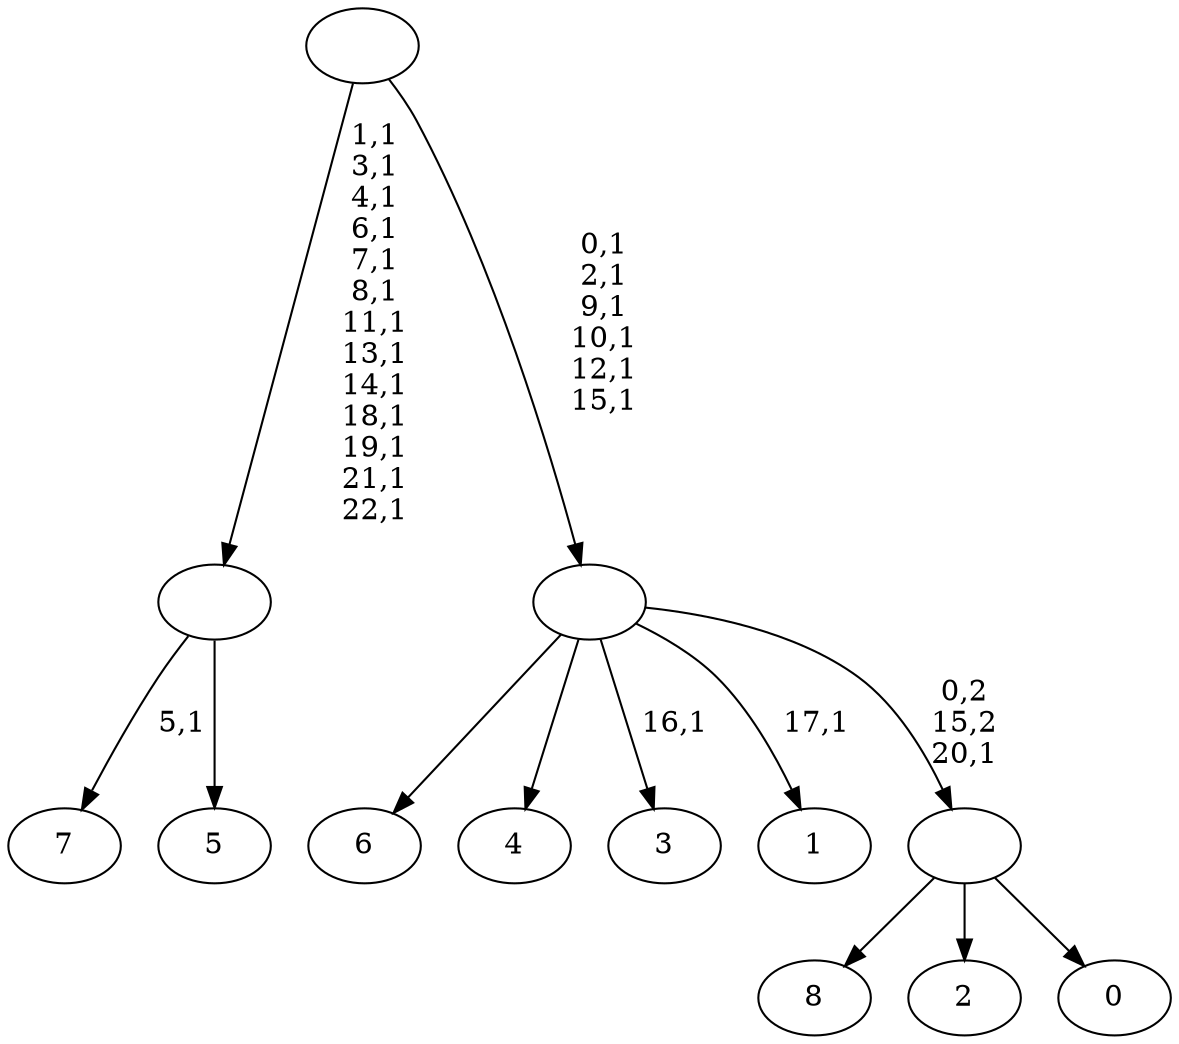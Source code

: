 digraph T {
	32 [label="8"]
	31 [label="7"]
	29 [label="6"]
	28 [label="5"]
	27 [label=""]
	14 [label="4"]
	13 [label="3"]
	11 [label="2"]
	10 [label="1"]
	8 [label="0"]
	7 [label=""]
	6 [label=""]
	0 [label=""]
	27 -> 31 [label="5,1"]
	27 -> 28 [label=""]
	7 -> 32 [label=""]
	7 -> 11 [label=""]
	7 -> 8 [label=""]
	6 -> 10 [label="17,1"]
	6 -> 13 [label="16,1"]
	6 -> 29 [label=""]
	6 -> 14 [label=""]
	6 -> 7 [label="0,2\n15,2\n20,1"]
	0 -> 6 [label="0,1\n2,1\n9,1\n10,1\n12,1\n15,1"]
	0 -> 27 [label="1,1\n3,1\n4,1\n6,1\n7,1\n8,1\n11,1\n13,1\n14,1\n18,1\n19,1\n21,1\n22,1"]
}
